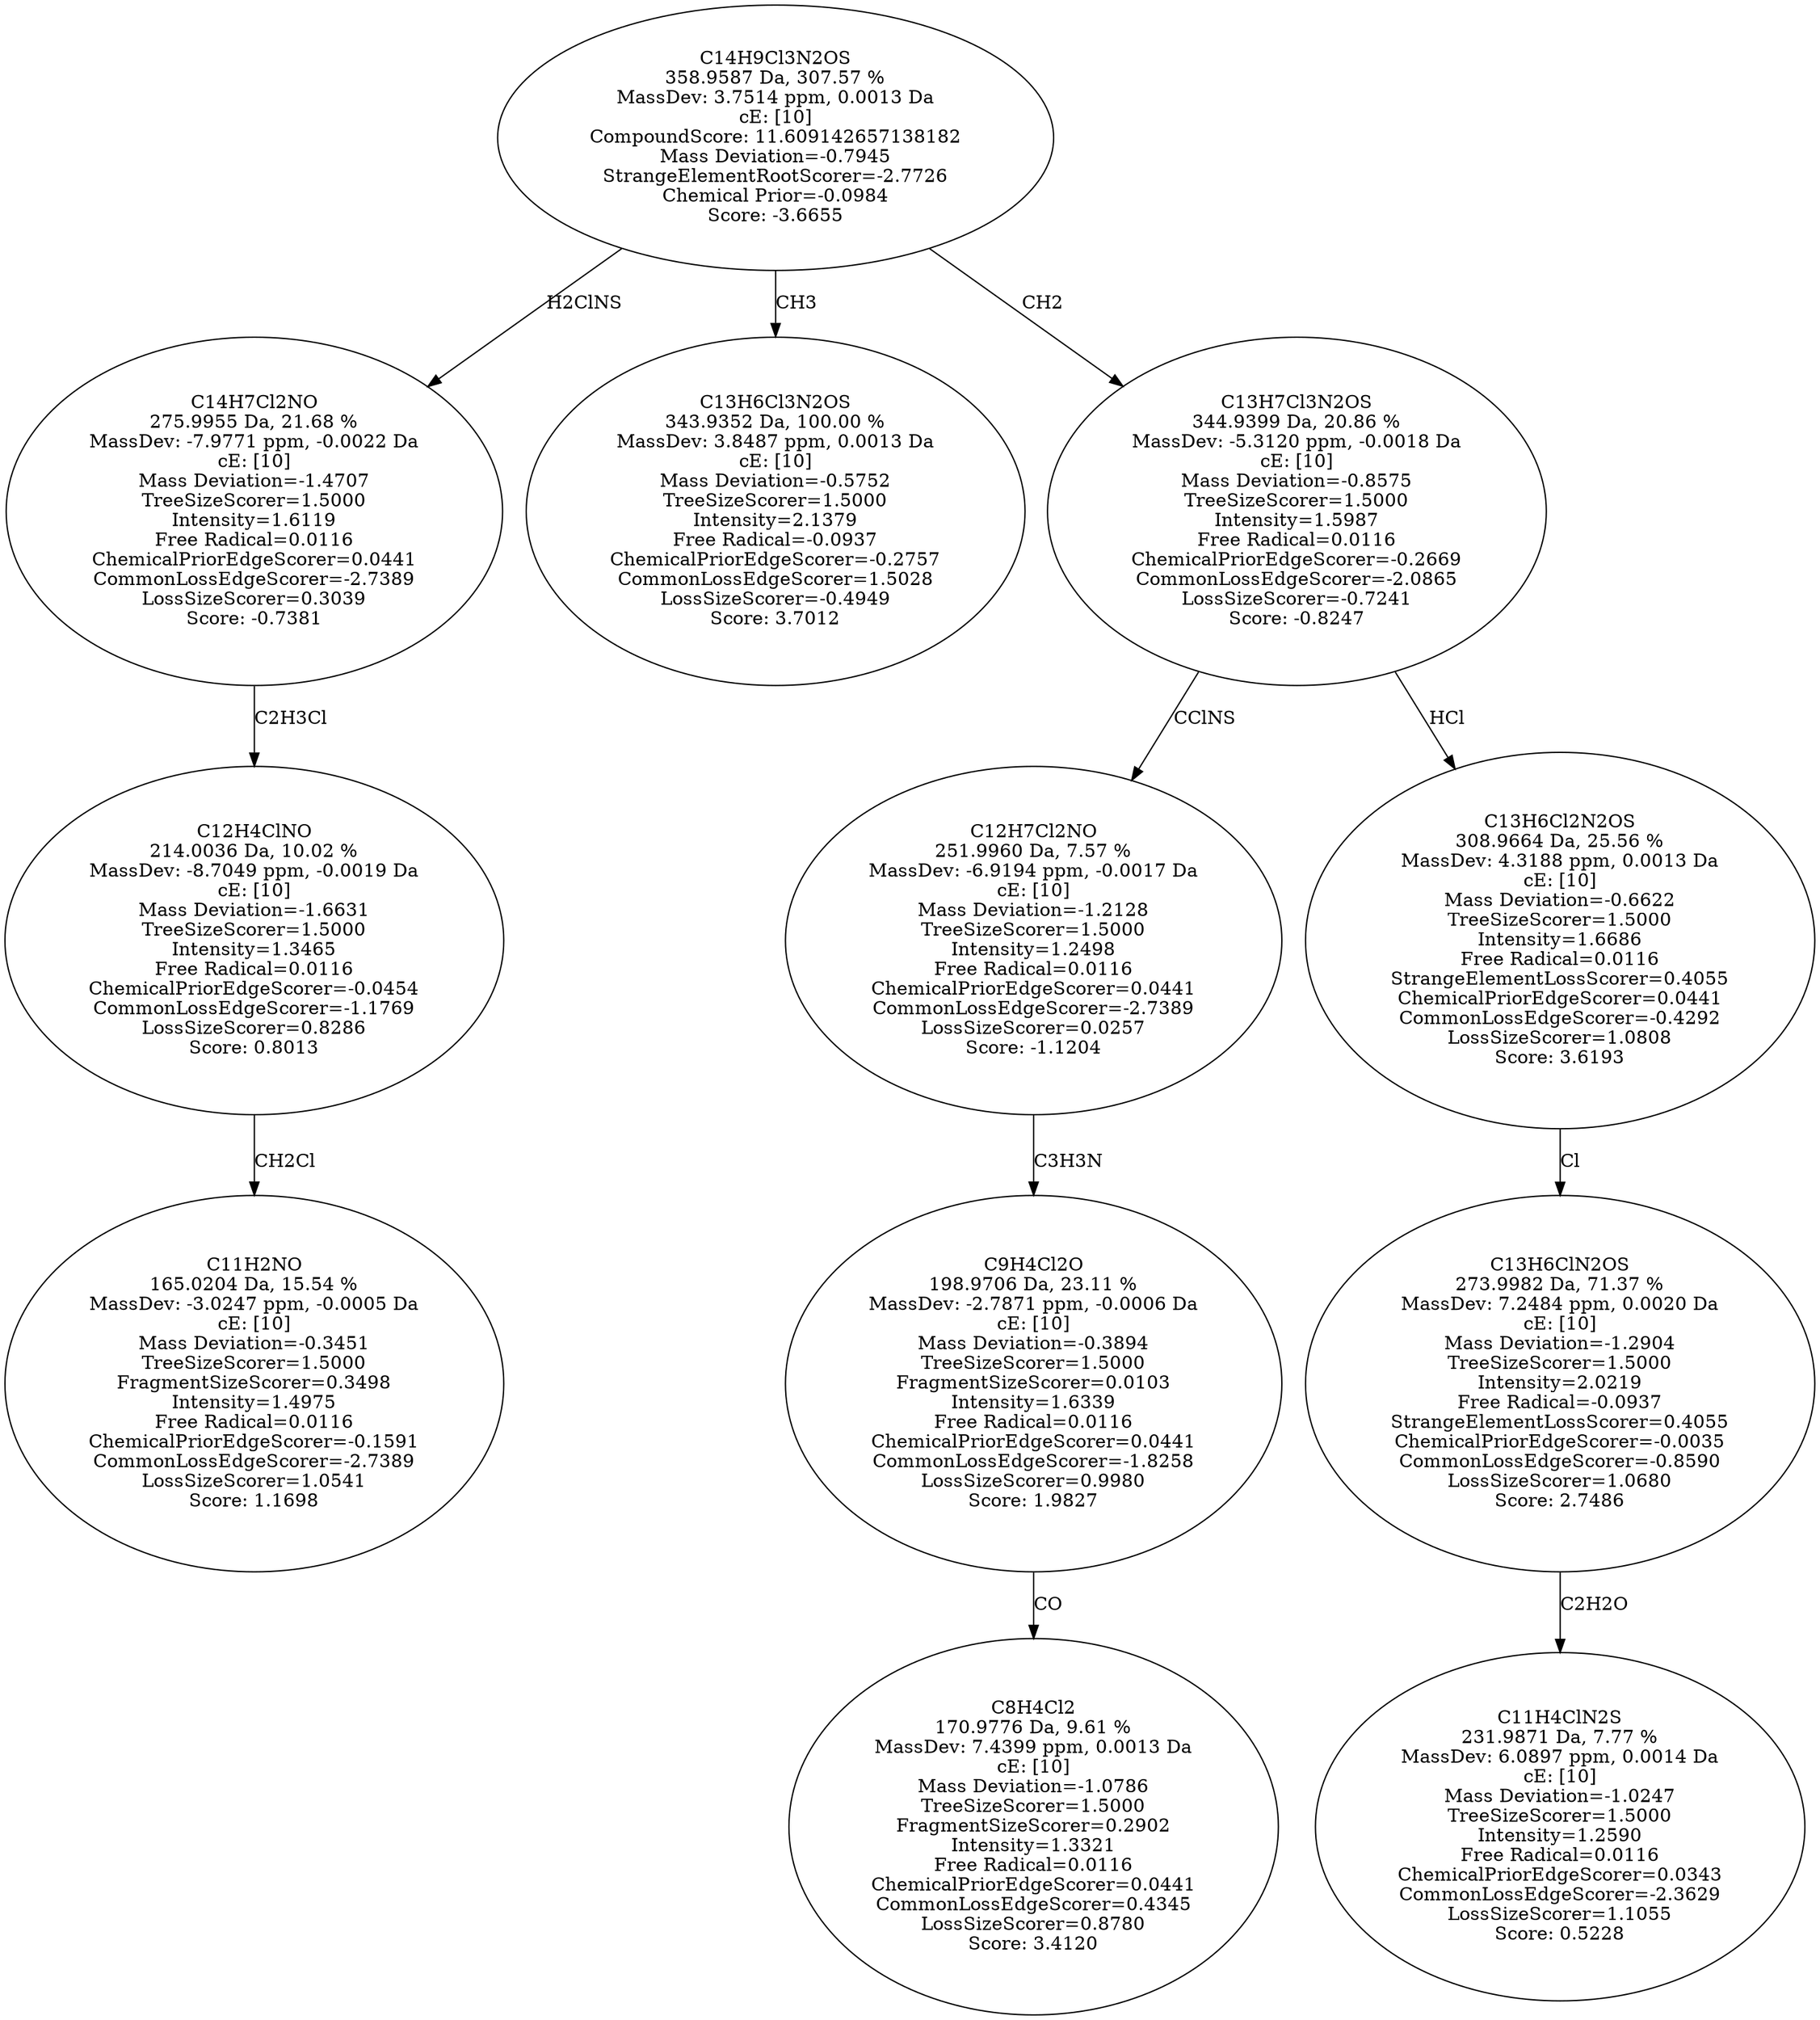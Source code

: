 strict digraph {
v1 [label="C11H2NO\n165.0204 Da, 15.54 %\nMassDev: -3.0247 ppm, -0.0005 Da\ncE: [10]\nMass Deviation=-0.3451\nTreeSizeScorer=1.5000\nFragmentSizeScorer=0.3498\nIntensity=1.4975\nFree Radical=0.0116\nChemicalPriorEdgeScorer=-0.1591\nCommonLossEdgeScorer=-2.7389\nLossSizeScorer=1.0541\nScore: 1.1698"];
v2 [label="C12H4ClNO\n214.0036 Da, 10.02 %\nMassDev: -8.7049 ppm, -0.0019 Da\ncE: [10]\nMass Deviation=-1.6631\nTreeSizeScorer=1.5000\nIntensity=1.3465\nFree Radical=0.0116\nChemicalPriorEdgeScorer=-0.0454\nCommonLossEdgeScorer=-1.1769\nLossSizeScorer=0.8286\nScore: 0.8013"];
v3 [label="C14H7Cl2NO\n275.9955 Da, 21.68 %\nMassDev: -7.9771 ppm, -0.0022 Da\ncE: [10]\nMass Deviation=-1.4707\nTreeSizeScorer=1.5000\nIntensity=1.6119\nFree Radical=0.0116\nChemicalPriorEdgeScorer=0.0441\nCommonLossEdgeScorer=-2.7389\nLossSizeScorer=0.3039\nScore: -0.7381"];
v4 [label="C13H6Cl3N2OS\n343.9352 Da, 100.00 %\nMassDev: 3.8487 ppm, 0.0013 Da\ncE: [10]\nMass Deviation=-0.5752\nTreeSizeScorer=1.5000\nIntensity=2.1379\nFree Radical=-0.0937\nChemicalPriorEdgeScorer=-0.2757\nCommonLossEdgeScorer=1.5028\nLossSizeScorer=-0.4949\nScore: 3.7012"];
v5 [label="C8H4Cl2\n170.9776 Da, 9.61 %\nMassDev: 7.4399 ppm, 0.0013 Da\ncE: [10]\nMass Deviation=-1.0786\nTreeSizeScorer=1.5000\nFragmentSizeScorer=0.2902\nIntensity=1.3321\nFree Radical=0.0116\nChemicalPriorEdgeScorer=0.0441\nCommonLossEdgeScorer=0.4345\nLossSizeScorer=0.8780\nScore: 3.4120"];
v6 [label="C9H4Cl2O\n198.9706 Da, 23.11 %\nMassDev: -2.7871 ppm, -0.0006 Da\ncE: [10]\nMass Deviation=-0.3894\nTreeSizeScorer=1.5000\nFragmentSizeScorer=0.0103\nIntensity=1.6339\nFree Radical=0.0116\nChemicalPriorEdgeScorer=0.0441\nCommonLossEdgeScorer=-1.8258\nLossSizeScorer=0.9980\nScore: 1.9827"];
v7 [label="C12H7Cl2NO\n251.9960 Da, 7.57 %\nMassDev: -6.9194 ppm, -0.0017 Da\ncE: [10]\nMass Deviation=-1.2128\nTreeSizeScorer=1.5000\nIntensity=1.2498\nFree Radical=0.0116\nChemicalPriorEdgeScorer=0.0441\nCommonLossEdgeScorer=-2.7389\nLossSizeScorer=0.0257\nScore: -1.1204"];
v8 [label="C11H4ClN2S\n231.9871 Da, 7.77 %\nMassDev: 6.0897 ppm, 0.0014 Da\ncE: [10]\nMass Deviation=-1.0247\nTreeSizeScorer=1.5000\nIntensity=1.2590\nFree Radical=0.0116\nChemicalPriorEdgeScorer=0.0343\nCommonLossEdgeScorer=-2.3629\nLossSizeScorer=1.1055\nScore: 0.5228"];
v9 [label="C13H6ClN2OS\n273.9982 Da, 71.37 %\nMassDev: 7.2484 ppm, 0.0020 Da\ncE: [10]\nMass Deviation=-1.2904\nTreeSizeScorer=1.5000\nIntensity=2.0219\nFree Radical=-0.0937\nStrangeElementLossScorer=0.4055\nChemicalPriorEdgeScorer=-0.0035\nCommonLossEdgeScorer=-0.8590\nLossSizeScorer=1.0680\nScore: 2.7486"];
v10 [label="C13H6Cl2N2OS\n308.9664 Da, 25.56 %\nMassDev: 4.3188 ppm, 0.0013 Da\ncE: [10]\nMass Deviation=-0.6622\nTreeSizeScorer=1.5000\nIntensity=1.6686\nFree Radical=0.0116\nStrangeElementLossScorer=0.4055\nChemicalPriorEdgeScorer=0.0441\nCommonLossEdgeScorer=-0.4292\nLossSizeScorer=1.0808\nScore: 3.6193"];
v11 [label="C13H7Cl3N2OS\n344.9399 Da, 20.86 %\nMassDev: -5.3120 ppm, -0.0018 Da\ncE: [10]\nMass Deviation=-0.8575\nTreeSizeScorer=1.5000\nIntensity=1.5987\nFree Radical=0.0116\nChemicalPriorEdgeScorer=-0.2669\nCommonLossEdgeScorer=-2.0865\nLossSizeScorer=-0.7241\nScore: -0.8247"];
v12 [label="C14H9Cl3N2OS\n358.9587 Da, 307.57 %\nMassDev: 3.7514 ppm, 0.0013 Da\ncE: [10]\nCompoundScore: 11.609142657138182\nMass Deviation=-0.7945\nStrangeElementRootScorer=-2.7726\nChemical Prior=-0.0984\nScore: -3.6655"];
v2 -> v1 [label="CH2Cl"];
v3 -> v2 [label="C2H3Cl"];
v12 -> v3 [label="H2ClNS"];
v12 -> v4 [label="CH3"];
v6 -> v5 [label="CO"];
v7 -> v6 [label="C3H3N"];
v11 -> v7 [label="CClNS"];
v9 -> v8 [label="C2H2O"];
v10 -> v9 [label="Cl"];
v11 -> v10 [label="HCl"];
v12 -> v11 [label="CH2"];
}